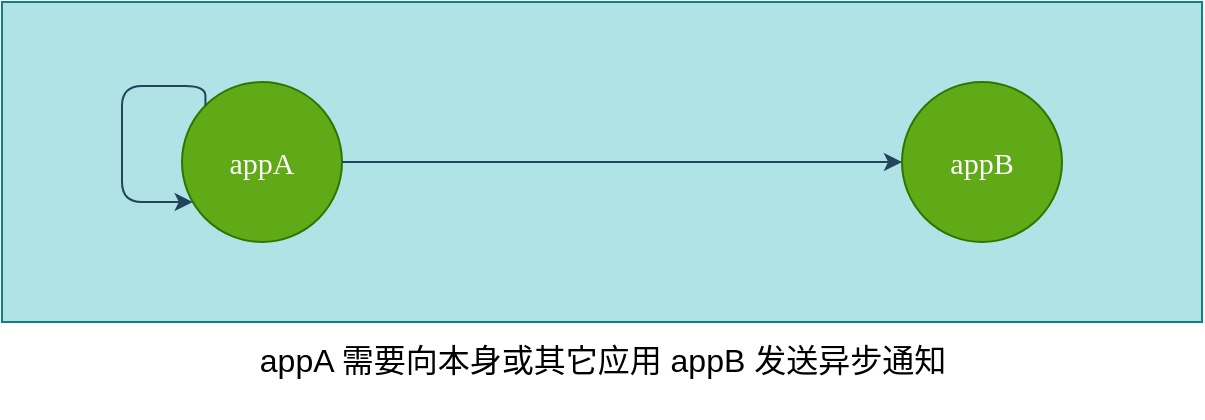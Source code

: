 <mxfile version="12.4.9" type="github">
  <diagram id="SYigCvebZ88naulnyxO4" name="Page-1">
    <mxGraphModel dx="1422" dy="802" grid="1" gridSize="10" guides="1" tooltips="1" connect="1" arrows="1" fold="1" page="1" pageScale="1" pageWidth="827" pageHeight="1169" math="0" shadow="0">
      <root>
        <mxCell id="0"/>
        <mxCell id="1" parent="0"/>
        <mxCell id="2gNaeE1jSNDBDvlpmWLN-81" value="" style="rounded=0;whiteSpace=wrap;html=1;fontFamily=Lucida Console;fontSize=15;fillColor=#b0e3e6;strokeColor=#0e8088;" parent="1" vertex="1">
          <mxGeometry x="80" y="200" width="600" height="160" as="geometry"/>
        </mxCell>
        <mxCell id="2gNaeE1jSNDBDvlpmWLN-83" value="appA" style="ellipse;whiteSpace=wrap;html=1;aspect=fixed;fontFamily=Lucida Console;fontSize=15;fillColor=#60a917;strokeColor=#2D7600;fontColor=#ffffff;" parent="1" vertex="1">
          <mxGeometry x="170" y="240" width="80" height="80" as="geometry"/>
        </mxCell>
        <mxCell id="2gNaeE1jSNDBDvlpmWLN-85" value="appB" style="ellipse;whiteSpace=wrap;html=1;aspect=fixed;fontFamily=Lucida Console;fontSize=15;fillColor=#60a917;strokeColor=#2D7600;fontColor=#ffffff;" parent="1" vertex="1">
          <mxGeometry x="530" y="240" width="80" height="80" as="geometry"/>
        </mxCell>
        <mxCell id="2gNaeE1jSNDBDvlpmWLN-91" value="" style="endArrow=classic;html=1;fontFamily=Lucida Console;fontSize=15;exitX=1;exitY=0.5;exitDx=0;exitDy=0;fillColor=#bac8d3;strokeColor=#23445d;" parent="1" source="2gNaeE1jSNDBDvlpmWLN-83" edge="1">
          <mxGeometry width="50" height="50" relative="1" as="geometry">
            <mxPoint x="120" y="430" as="sourcePoint"/>
            <mxPoint x="530" y="280" as="targetPoint"/>
            <Array as="points">
              <mxPoint x="530" y="280"/>
            </Array>
          </mxGeometry>
        </mxCell>
        <mxCell id="2gNaeE1jSNDBDvlpmWLN-92" value="" style="edgeStyle=elbowEdgeStyle;elbow=horizontal;endArrow=classic;html=1;fontFamily=Lucida Console;fontSize=15;exitX=0;exitY=0.5;exitDx=0;exitDy=0;" parent="1" source="2gNaeE1jSNDBDvlpmWLN-83" target="2gNaeE1jSNDBDvlpmWLN-81" edge="1">
          <mxGeometry width="50" height="50" relative="1" as="geometry">
            <mxPoint x="160" y="290" as="sourcePoint"/>
            <mxPoint x="170" y="380" as="targetPoint"/>
            <Array as="points">
              <mxPoint x="130" y="320"/>
              <mxPoint x="140" y="330"/>
              <mxPoint x="150" y="280"/>
            </Array>
          </mxGeometry>
        </mxCell>
        <mxCell id="2gNaeE1jSNDBDvlpmWLN-99" value="" style="edgeStyle=segmentEdgeStyle;endArrow=classic;html=1;fontFamily=Lucida Console;fontSize=15;exitX=0;exitY=0;exitDx=0;exitDy=0;fillColor=#bac8d3;strokeColor=#23445d;" parent="1" source="2gNaeE1jSNDBDvlpmWLN-83" target="2gNaeE1jSNDBDvlpmWLN-83" edge="1">
          <mxGeometry width="50" height="50" relative="1" as="geometry">
            <mxPoint x="190" y="242" as="sourcePoint"/>
            <mxPoint x="170" y="380" as="targetPoint"/>
            <Array as="points">
              <mxPoint x="182" y="242"/>
              <mxPoint x="140" y="242"/>
              <mxPoint x="140" y="300"/>
            </Array>
          </mxGeometry>
        </mxCell>
        <mxCell id="2uNhf08QpLZ2reY3pwJs-1" value="&lt;font style=&quot;font-size: 16px&quot;&gt;&lt;br&gt;&lt;br&gt;&lt;br&gt;appA 需要向本身或其它应用 appB 发送异步通知&lt;br&gt;&lt;/font&gt;&lt;div style=&quot;text-align: left ; font-size: 16px&quot;&gt;&lt;br style=&quot;font-family: &amp;#34;lucida console&amp;#34;&quot;&gt;&lt;/div&gt;" style="text;html=1;align=center;verticalAlign=middle;resizable=0;points=[];autosize=1;" vertex="1" parent="1">
          <mxGeometry x="200" y="320" width="360" height="80" as="geometry"/>
        </mxCell>
      </root>
    </mxGraphModel>
  </diagram>
</mxfile>
